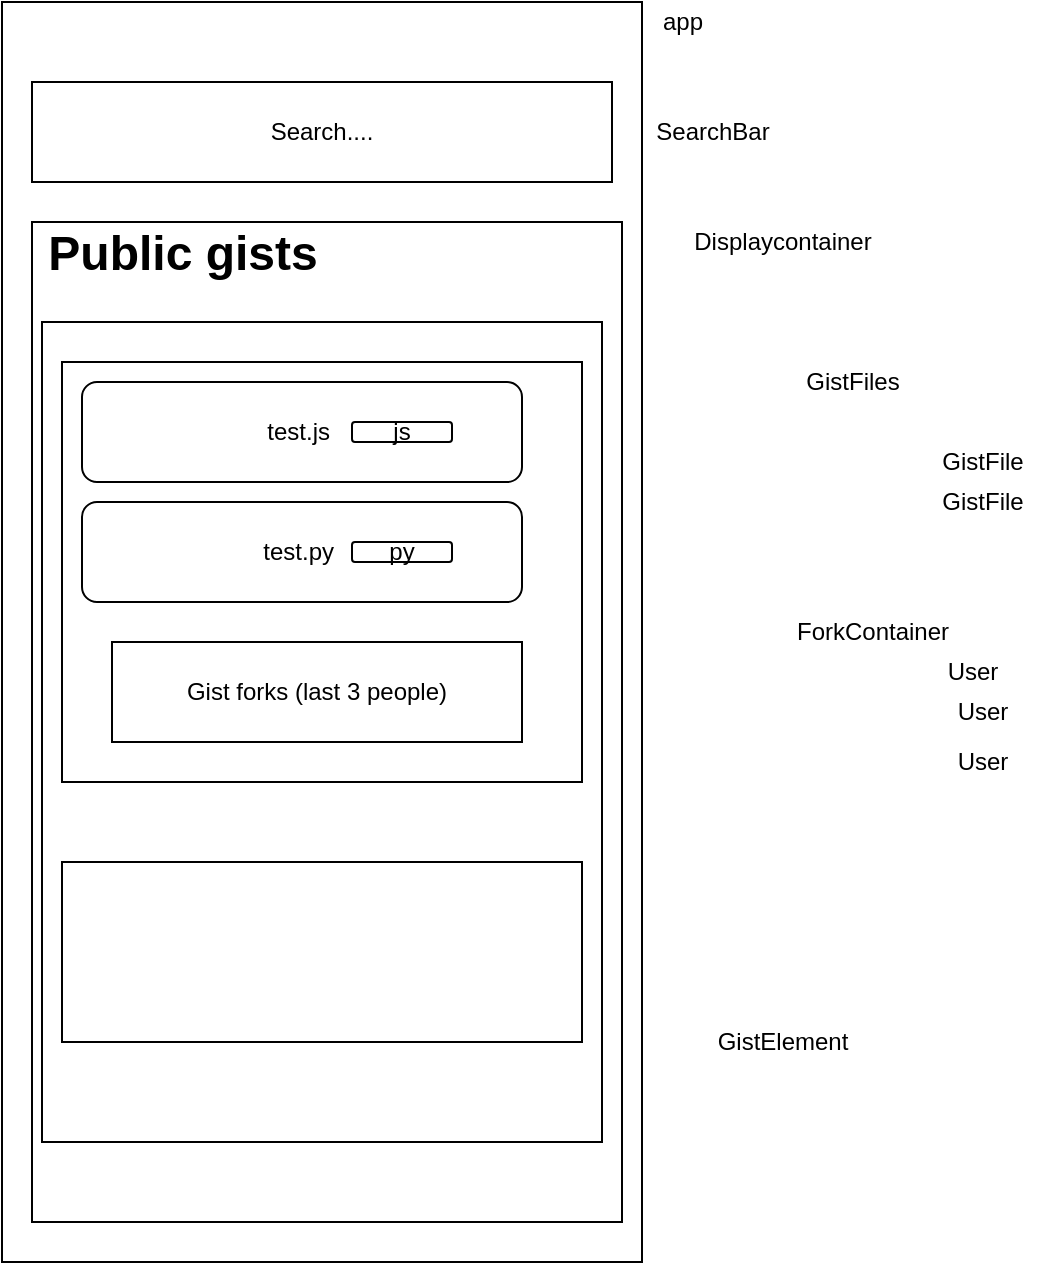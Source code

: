 <mxfile version="15.5.2" type="device"><diagram id="FbTuwgDLusZ90DaSmV_I" name="Page-1"><mxGraphModel dx="1038" dy="547" grid="1" gridSize="10" guides="1" tooltips="1" connect="1" arrows="1" fold="1" page="1" pageScale="1" pageWidth="850" pageHeight="1100" math="0" shadow="0"><root><mxCell id="0"/><mxCell id="1" parent="0"/><mxCell id="ywlaI0sLyTXKUuZhpLvI-1" value="" style="rounded=0;whiteSpace=wrap;html=1;" parent="1" vertex="1"><mxGeometry x="250" y="60" width="320" height="630" as="geometry"/></mxCell><mxCell id="ywlaI0sLyTXKUuZhpLvI-2" value="app" style="text;html=1;align=center;verticalAlign=middle;resizable=0;points=[];autosize=1;strokeColor=none;fillColor=none;" parent="1" vertex="1"><mxGeometry x="570" y="60" width="40" height="20" as="geometry"/></mxCell><mxCell id="ywlaI0sLyTXKUuZhpLvI-3" value="Search...." style="rounded=0;whiteSpace=wrap;html=1;" parent="1" vertex="1"><mxGeometry x="265" y="100" width="290" height="50" as="geometry"/></mxCell><mxCell id="ywlaI0sLyTXKUuZhpLvI-4" value="SearchBar" style="text;html=1;align=center;verticalAlign=middle;resizable=0;points=[];autosize=1;strokeColor=none;fillColor=none;" parent="1" vertex="1"><mxGeometry x="570" y="115" width="70" height="20" as="geometry"/></mxCell><mxCell id="ywlaI0sLyTXKUuZhpLvI-5" value="" style="rounded=0;whiteSpace=wrap;html=1;align=left;" parent="1" vertex="1"><mxGeometry x="265" y="170" width="295" height="500" as="geometry"/></mxCell><mxCell id="ywlaI0sLyTXKUuZhpLvI-6" value="Displaycontainer" style="text;html=1;align=center;verticalAlign=middle;resizable=0;points=[];autosize=1;strokeColor=none;fillColor=none;" parent="1" vertex="1"><mxGeometry x="590" y="170" width="100" height="20" as="geometry"/></mxCell><mxCell id="ywlaI0sLyTXKUuZhpLvI-7" value="&lt;h1 style=&quot;font-family: , &amp;#34;blinkmacsystemfont&amp;#34; , &amp;#34;segoe ui&amp;#34; , &amp;#34;roboto&amp;#34; , &amp;#34;oxygen&amp;#34; , &amp;#34;ubuntu&amp;#34; , &amp;#34;cantarell&amp;#34; , &amp;#34;fira sans&amp;#34; , &amp;#34;droid sans&amp;#34; , &amp;#34;helvetica neue&amp;#34; , sans-serif&quot;&gt;&lt;font style=&quot;font-size: 24px&quot;&gt;Public gists&lt;/font&gt;&lt;/h1&gt;&lt;div style=&quot;font-size: 24px&quot;&gt;&lt;br&gt;&lt;/div&gt;&lt;div style=&quot;font-family: , &amp;#34;blinkmacsystemfont&amp;#34; , &amp;#34;segoe ui&amp;#34; , &amp;#34;roboto&amp;#34; , &amp;#34;oxygen&amp;#34; , &amp;#34;ubuntu&amp;#34; , &amp;#34;cantarell&amp;#34; , &amp;#34;fira sans&amp;#34; , &amp;#34;droid sans&amp;#34; , &amp;#34;helvetica neue&amp;#34; , sans-serif ; font-size: medium&quot;&gt;&lt;div&gt;&lt;/div&gt;&lt;/div&gt;" style="text;html=1;align=center;verticalAlign=middle;resizable=0;points=[];autosize=1;strokeColor=none;fillColor=none;" parent="1" vertex="1"><mxGeometry x="265" y="170" width="150" height="60" as="geometry"/></mxCell><mxCell id="ywlaI0sLyTXKUuZhpLvI-8" value="" style="rounded=0;whiteSpace=wrap;html=1;" parent="1" vertex="1"><mxGeometry x="270" y="220" width="280" height="410" as="geometry"/></mxCell><mxCell id="ywlaI0sLyTXKUuZhpLvI-9" value="GistFiles" style="text;html=1;align=center;verticalAlign=middle;resizable=0;points=[];autosize=1;strokeColor=none;fillColor=none;" parent="1" vertex="1"><mxGeometry x="645" y="240" width="60" height="20" as="geometry"/></mxCell><mxCell id="ywlaI0sLyTXKUuZhpLvI-10" value="" style="rounded=0;whiteSpace=wrap;html=1;" parent="1" vertex="1"><mxGeometry x="280" y="240" width="260" height="210" as="geometry"/></mxCell><mxCell id="ywlaI0sLyTXKUuZhpLvI-11" value="" style="rounded=0;whiteSpace=wrap;html=1;" parent="1" vertex="1"><mxGeometry x="280" y="490" width="260" height="90" as="geometry"/></mxCell><mxCell id="ywlaI0sLyTXKUuZhpLvI-13" value="GistElement" style="text;html=1;align=center;verticalAlign=middle;resizable=0;points=[];autosize=1;strokeColor=none;fillColor=none;" parent="1" vertex="1"><mxGeometry x="600" y="570" width="80" height="20" as="geometry"/></mxCell><mxCell id="ywlaI0sLyTXKUuZhpLvI-16" value="test.js&amp;nbsp;" style="rounded=1;whiteSpace=wrap;html=1;" parent="1" vertex="1"><mxGeometry x="290" y="250" width="220" height="50" as="geometry"/></mxCell><mxCell id="ywlaI0sLyTXKUuZhpLvI-17" value="js" style="rounded=1;whiteSpace=wrap;html=1;" parent="1" vertex="1"><mxGeometry x="425" y="270" width="50" height="10" as="geometry"/></mxCell><mxCell id="ywlaI0sLyTXKUuZhpLvI-18" value="test.py&amp;nbsp;" style="rounded=1;whiteSpace=wrap;html=1;" parent="1" vertex="1"><mxGeometry x="290" y="310" width="220" height="50" as="geometry"/></mxCell><mxCell id="ywlaI0sLyTXKUuZhpLvI-20" value="py" style="rounded=1;whiteSpace=wrap;html=1;" parent="1" vertex="1"><mxGeometry x="425" y="330" width="50" height="10" as="geometry"/></mxCell><mxCell id="ywlaI0sLyTXKUuZhpLvI-23" value="GistFile" style="text;html=1;align=center;verticalAlign=middle;resizable=0;points=[];autosize=1;strokeColor=none;fillColor=none;" parent="1" vertex="1"><mxGeometry x="710" y="280" width="60" height="20" as="geometry"/></mxCell><mxCell id="ywlaI0sLyTXKUuZhpLvI-24" value="GistFile" style="text;html=1;align=center;verticalAlign=middle;resizable=0;points=[];autosize=1;strokeColor=none;fillColor=none;" parent="1" vertex="1"><mxGeometry x="710" y="300" width="60" height="20" as="geometry"/></mxCell><mxCell id="ywlaI0sLyTXKUuZhpLvI-25" value="ForkContainer" style="text;html=1;align=center;verticalAlign=middle;resizable=0;points=[];autosize=1;strokeColor=none;fillColor=none;" parent="1" vertex="1"><mxGeometry x="640" y="365" width="90" height="20" as="geometry"/></mxCell><mxCell id="ywlaI0sLyTXKUuZhpLvI-28" value="Gist forks (last 3 people)" style="rounded=0;whiteSpace=wrap;html=1;" parent="1" vertex="1"><mxGeometry x="305" y="380" width="205" height="50" as="geometry"/></mxCell><mxCell id="9hnmkGfdAKyungEplG7K-1" value="User" style="text;html=1;align=center;verticalAlign=middle;resizable=0;points=[];autosize=1;strokeColor=none;fillColor=none;" vertex="1" parent="1"><mxGeometry x="715" y="385" width="40" height="20" as="geometry"/></mxCell><mxCell id="9hnmkGfdAKyungEplG7K-2" value="User" style="text;html=1;align=center;verticalAlign=middle;resizable=0;points=[];autosize=1;strokeColor=none;fillColor=none;" vertex="1" parent="1"><mxGeometry x="720" y="405" width="40" height="20" as="geometry"/></mxCell><mxCell id="9hnmkGfdAKyungEplG7K-3" value="User" style="text;html=1;align=center;verticalAlign=middle;resizable=0;points=[];autosize=1;strokeColor=none;fillColor=none;" vertex="1" parent="1"><mxGeometry x="720" y="430" width="40" height="20" as="geometry"/></mxCell></root></mxGraphModel></diagram></mxfile>